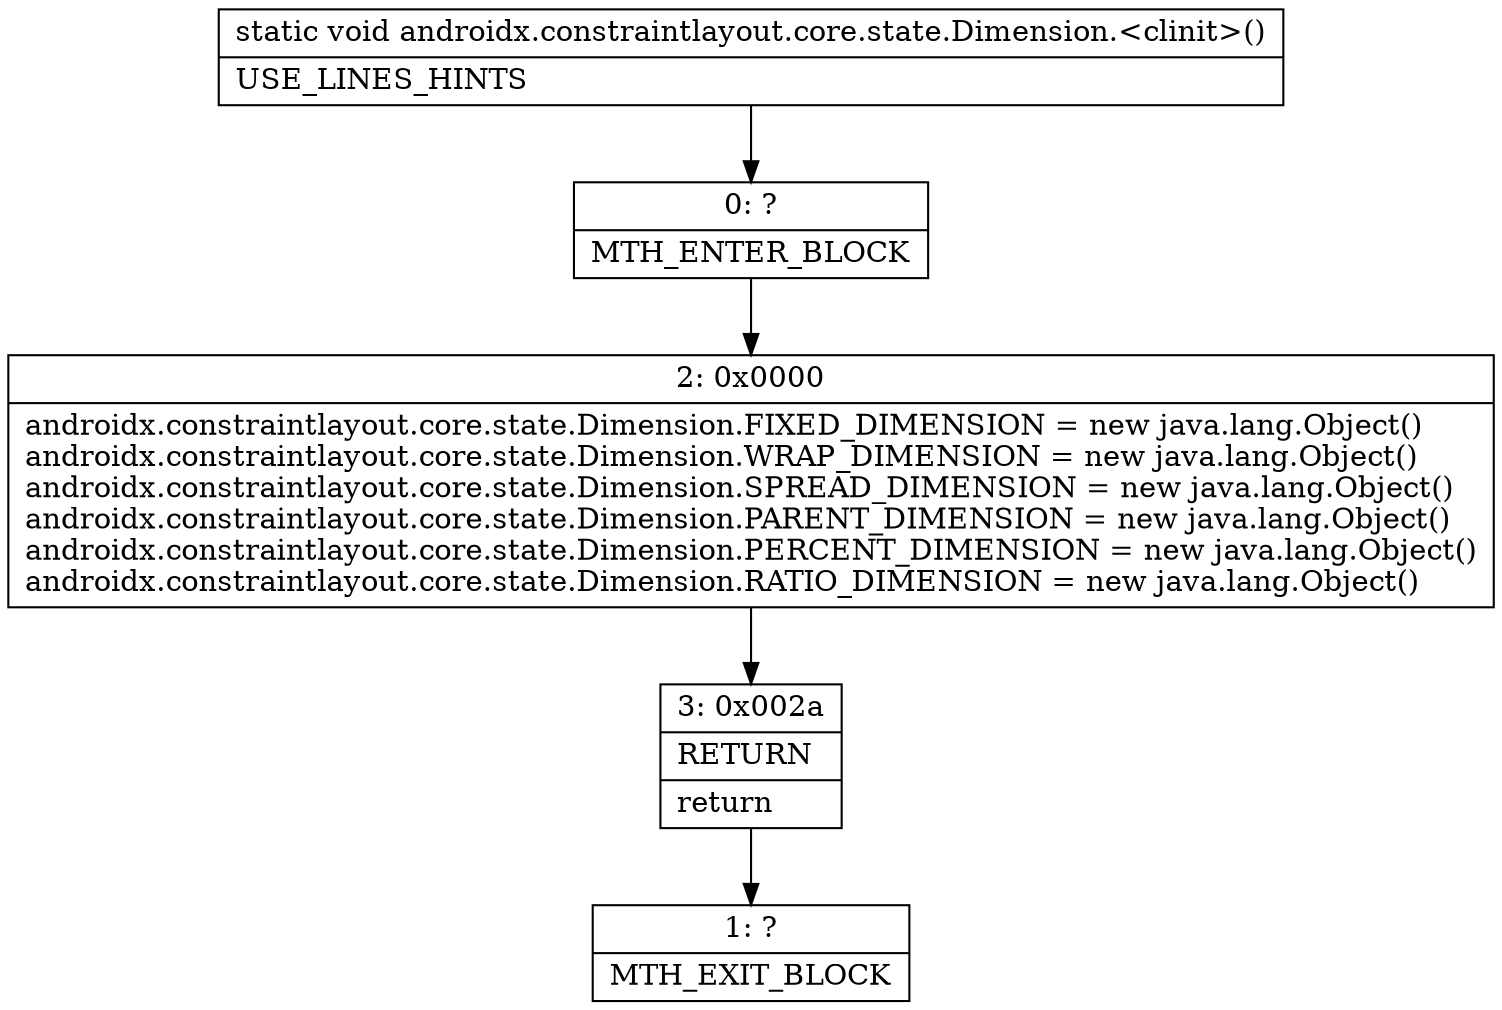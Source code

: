 digraph "CFG forandroidx.constraintlayout.core.state.Dimension.\<clinit\>()V" {
Node_0 [shape=record,label="{0\:\ ?|MTH_ENTER_BLOCK\l}"];
Node_2 [shape=record,label="{2\:\ 0x0000|androidx.constraintlayout.core.state.Dimension.FIXED_DIMENSION = new java.lang.Object()\landroidx.constraintlayout.core.state.Dimension.WRAP_DIMENSION = new java.lang.Object()\landroidx.constraintlayout.core.state.Dimension.SPREAD_DIMENSION = new java.lang.Object()\landroidx.constraintlayout.core.state.Dimension.PARENT_DIMENSION = new java.lang.Object()\landroidx.constraintlayout.core.state.Dimension.PERCENT_DIMENSION = new java.lang.Object()\landroidx.constraintlayout.core.state.Dimension.RATIO_DIMENSION = new java.lang.Object()\l}"];
Node_3 [shape=record,label="{3\:\ 0x002a|RETURN\l|return\l}"];
Node_1 [shape=record,label="{1\:\ ?|MTH_EXIT_BLOCK\l}"];
MethodNode[shape=record,label="{static void androidx.constraintlayout.core.state.Dimension.\<clinit\>()  | USE_LINES_HINTS\l}"];
MethodNode -> Node_0;Node_0 -> Node_2;
Node_2 -> Node_3;
Node_3 -> Node_1;
}

